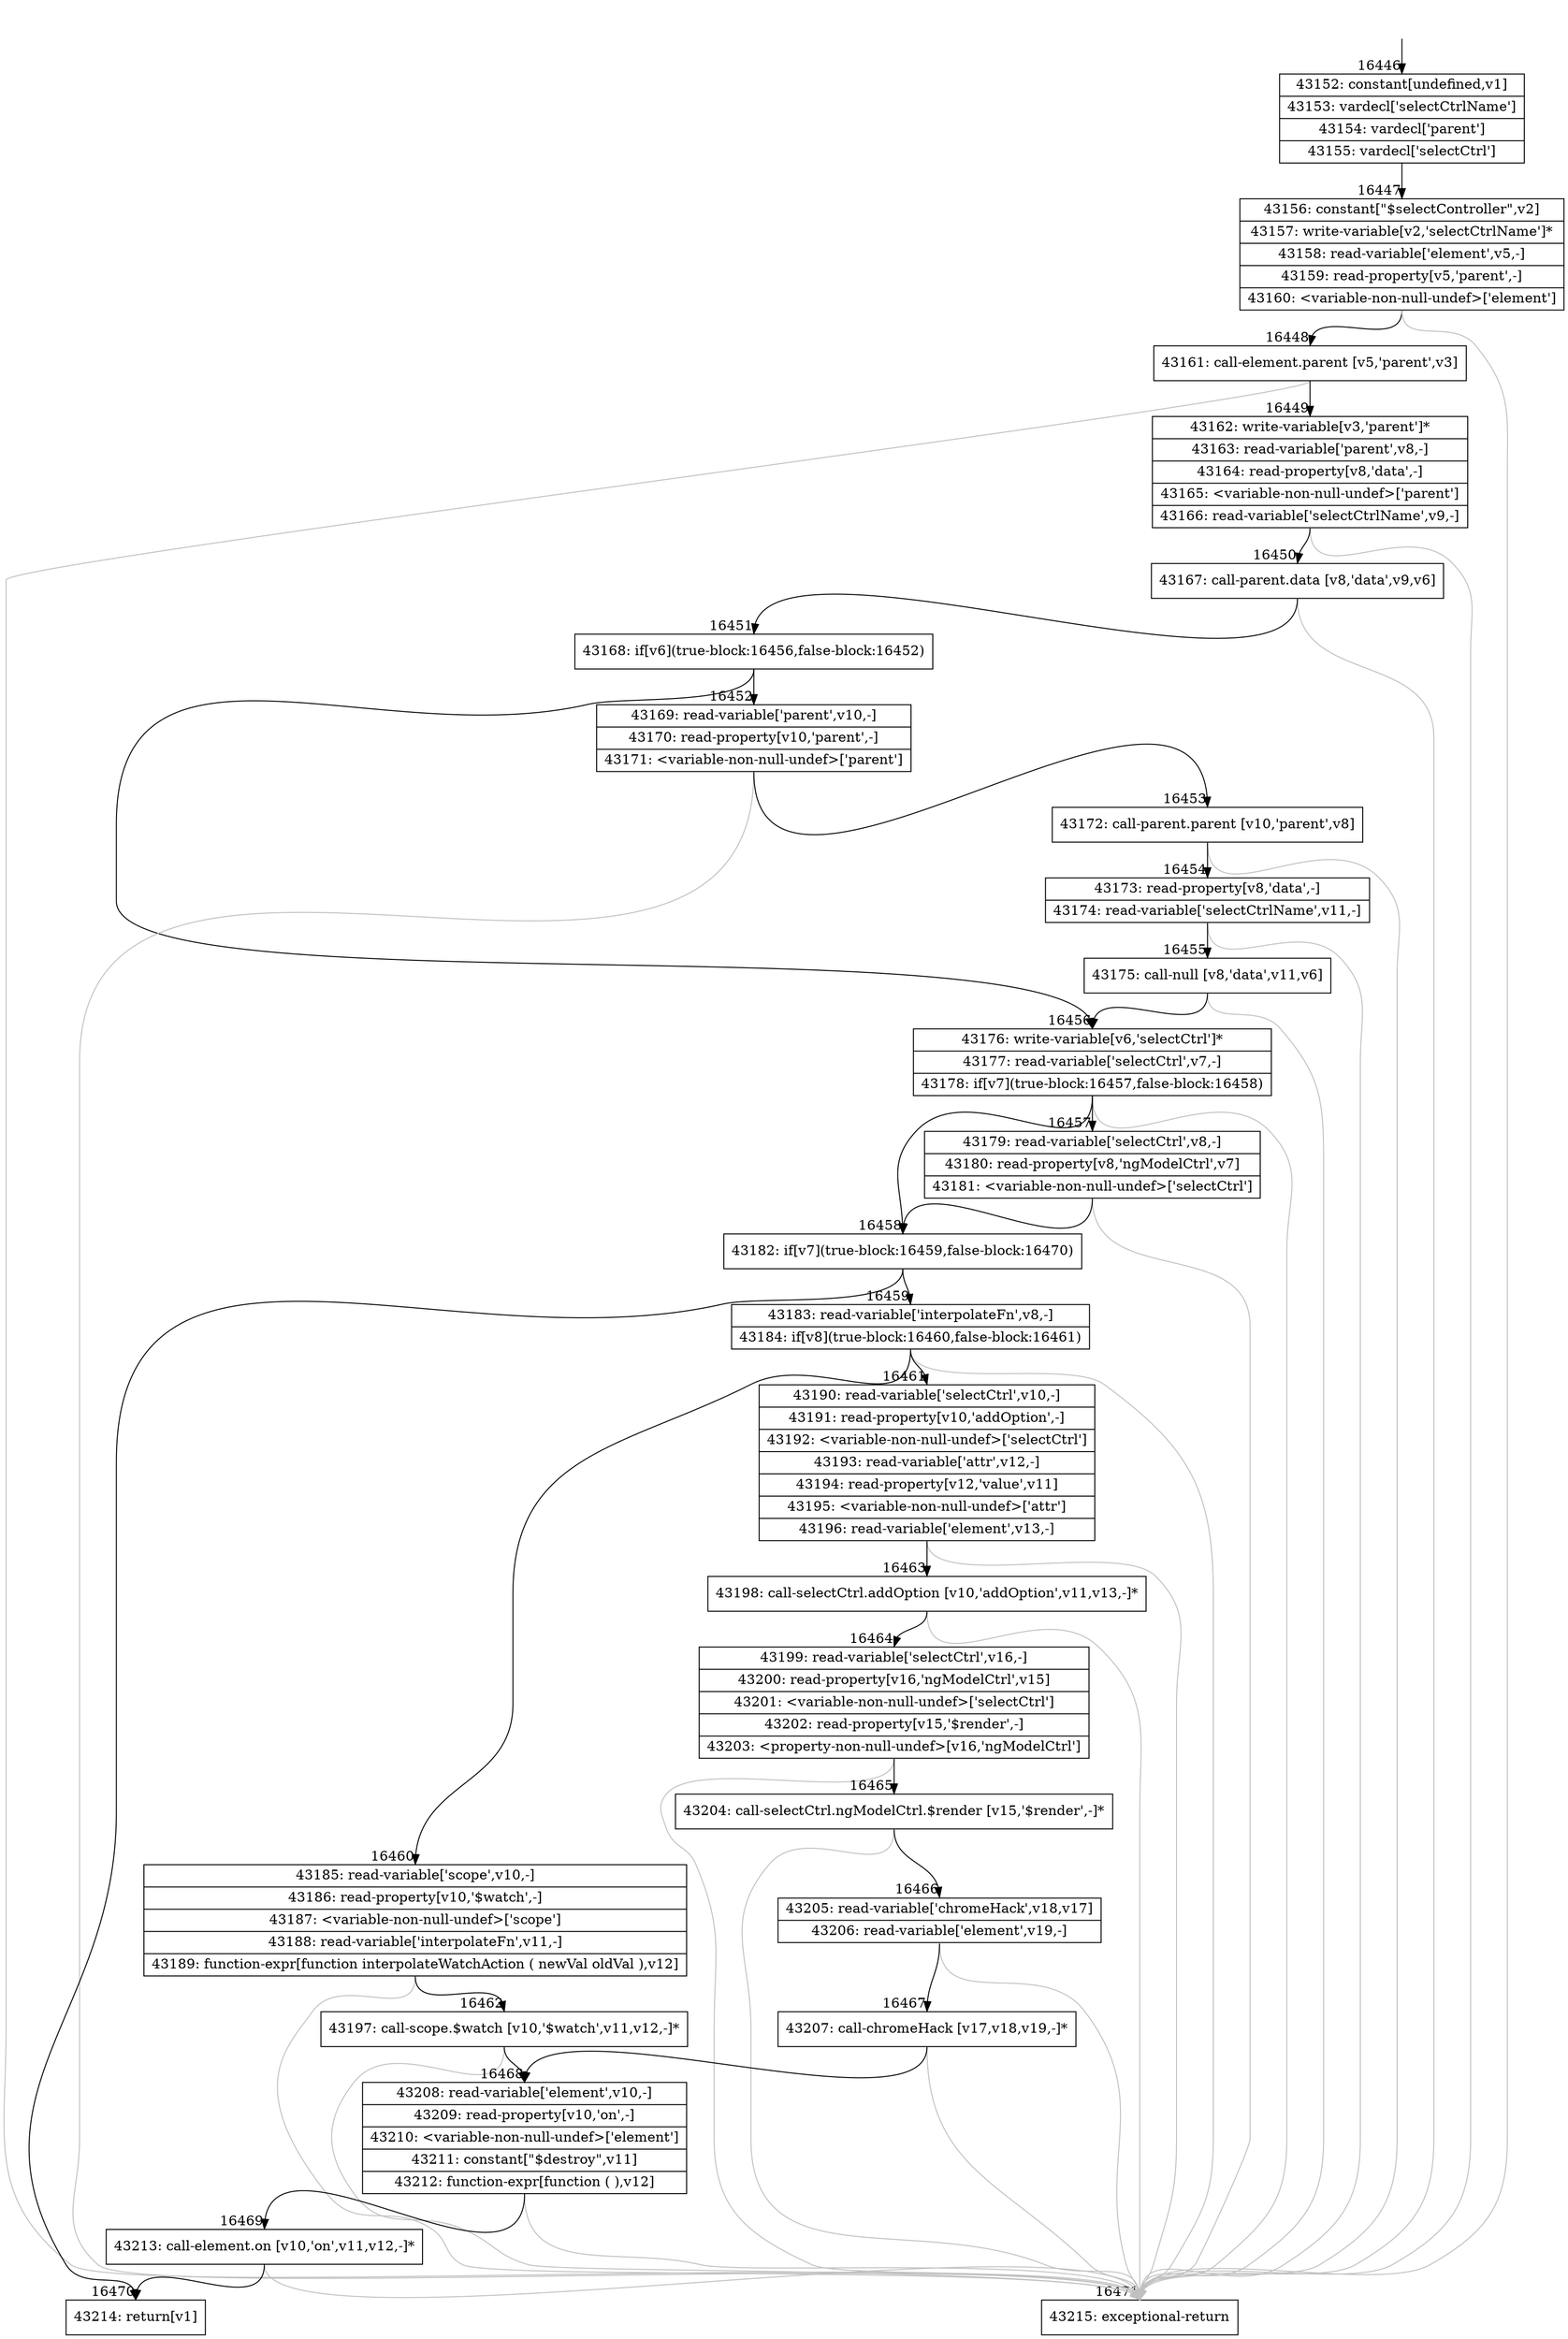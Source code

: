 digraph {
rankdir="TD"
BB_entry1330[shape=none,label=""];
BB_entry1330 -> BB16446 [tailport=s, headport=n, headlabel="    16446"]
BB16446 [shape=record label="{43152: constant[undefined,v1]|43153: vardecl['selectCtrlName']|43154: vardecl['parent']|43155: vardecl['selectCtrl']}" ] 
BB16446 -> BB16447 [tailport=s, headport=n, headlabel="      16447"]
BB16447 [shape=record label="{43156: constant[\"$selectController\",v2]|43157: write-variable[v2,'selectCtrlName']*|43158: read-variable['element',v5,-]|43159: read-property[v5,'parent',-]|43160: \<variable-non-null-undef\>['element']}" ] 
BB16447 -> BB16448 [tailport=s, headport=n, headlabel="      16448"]
BB16447 -> BB16471 [tailport=s, headport=n, color=gray, headlabel="      16471"]
BB16448 [shape=record label="{43161: call-element.parent [v5,'parent',v3]}" ] 
BB16448 -> BB16449 [tailport=s, headport=n, headlabel="      16449"]
BB16448 -> BB16471 [tailport=s, headport=n, color=gray]
BB16449 [shape=record label="{43162: write-variable[v3,'parent']*|43163: read-variable['parent',v8,-]|43164: read-property[v8,'data',-]|43165: \<variable-non-null-undef\>['parent']|43166: read-variable['selectCtrlName',v9,-]}" ] 
BB16449 -> BB16450 [tailport=s, headport=n, headlabel="      16450"]
BB16449 -> BB16471 [tailport=s, headport=n, color=gray]
BB16450 [shape=record label="{43167: call-parent.data [v8,'data',v9,v6]}" ] 
BB16450 -> BB16451 [tailport=s, headport=n, headlabel="      16451"]
BB16450 -> BB16471 [tailport=s, headport=n, color=gray]
BB16451 [shape=record label="{43168: if[v6](true-block:16456,false-block:16452)}" ] 
BB16451 -> BB16456 [tailport=s, headport=n, headlabel="      16456"]
BB16451 -> BB16452 [tailport=s, headport=n, headlabel="      16452"]
BB16452 [shape=record label="{43169: read-variable['parent',v10,-]|43170: read-property[v10,'parent',-]|43171: \<variable-non-null-undef\>['parent']}" ] 
BB16452 -> BB16453 [tailport=s, headport=n, headlabel="      16453"]
BB16452 -> BB16471 [tailport=s, headport=n, color=gray]
BB16453 [shape=record label="{43172: call-parent.parent [v10,'parent',v8]}" ] 
BB16453 -> BB16454 [tailport=s, headport=n, headlabel="      16454"]
BB16453 -> BB16471 [tailport=s, headport=n, color=gray]
BB16454 [shape=record label="{43173: read-property[v8,'data',-]|43174: read-variable['selectCtrlName',v11,-]}" ] 
BB16454 -> BB16455 [tailport=s, headport=n, headlabel="      16455"]
BB16454 -> BB16471 [tailport=s, headport=n, color=gray]
BB16455 [shape=record label="{43175: call-null [v8,'data',v11,v6]}" ] 
BB16455 -> BB16456 [tailport=s, headport=n]
BB16455 -> BB16471 [tailport=s, headport=n, color=gray]
BB16456 [shape=record label="{43176: write-variable[v6,'selectCtrl']*|43177: read-variable['selectCtrl',v7,-]|43178: if[v7](true-block:16457,false-block:16458)}" ] 
BB16456 -> BB16458 [tailport=s, headport=n, headlabel="      16458"]
BB16456 -> BB16457 [tailport=s, headport=n, headlabel="      16457"]
BB16456 -> BB16471 [tailport=s, headport=n, color=gray]
BB16457 [shape=record label="{43179: read-variable['selectCtrl',v8,-]|43180: read-property[v8,'ngModelCtrl',v7]|43181: \<variable-non-null-undef\>['selectCtrl']}" ] 
BB16457 -> BB16458 [tailport=s, headport=n]
BB16457 -> BB16471 [tailport=s, headport=n, color=gray]
BB16458 [shape=record label="{43182: if[v7](true-block:16459,false-block:16470)}" ] 
BB16458 -> BB16459 [tailport=s, headport=n, headlabel="      16459"]
BB16458 -> BB16470 [tailport=s, headport=n, headlabel="      16470"]
BB16459 [shape=record label="{43183: read-variable['interpolateFn',v8,-]|43184: if[v8](true-block:16460,false-block:16461)}" ] 
BB16459 -> BB16460 [tailport=s, headport=n, headlabel="      16460"]
BB16459 -> BB16461 [tailport=s, headport=n, headlabel="      16461"]
BB16459 -> BB16471 [tailport=s, headport=n, color=gray]
BB16460 [shape=record label="{43185: read-variable['scope',v10,-]|43186: read-property[v10,'$watch',-]|43187: \<variable-non-null-undef\>['scope']|43188: read-variable['interpolateFn',v11,-]|43189: function-expr[function interpolateWatchAction ( newVal oldVal ),v12]}" ] 
BB16460 -> BB16462 [tailport=s, headport=n, headlabel="      16462"]
BB16460 -> BB16471 [tailport=s, headport=n, color=gray]
BB16461 [shape=record label="{43190: read-variable['selectCtrl',v10,-]|43191: read-property[v10,'addOption',-]|43192: \<variable-non-null-undef\>['selectCtrl']|43193: read-variable['attr',v12,-]|43194: read-property[v12,'value',v11]|43195: \<variable-non-null-undef\>['attr']|43196: read-variable['element',v13,-]}" ] 
BB16461 -> BB16463 [tailport=s, headport=n, headlabel="      16463"]
BB16461 -> BB16471 [tailport=s, headport=n, color=gray]
BB16462 [shape=record label="{43197: call-scope.$watch [v10,'$watch',v11,v12,-]*}" ] 
BB16462 -> BB16468 [tailport=s, headport=n, headlabel="      16468"]
BB16462 -> BB16471 [tailport=s, headport=n, color=gray]
BB16463 [shape=record label="{43198: call-selectCtrl.addOption [v10,'addOption',v11,v13,-]*}" ] 
BB16463 -> BB16464 [tailport=s, headport=n, headlabel="      16464"]
BB16463 -> BB16471 [tailport=s, headport=n, color=gray]
BB16464 [shape=record label="{43199: read-variable['selectCtrl',v16,-]|43200: read-property[v16,'ngModelCtrl',v15]|43201: \<variable-non-null-undef\>['selectCtrl']|43202: read-property[v15,'$render',-]|43203: \<property-non-null-undef\>[v16,'ngModelCtrl']}" ] 
BB16464 -> BB16465 [tailport=s, headport=n, headlabel="      16465"]
BB16464 -> BB16471 [tailport=s, headport=n, color=gray]
BB16465 [shape=record label="{43204: call-selectCtrl.ngModelCtrl.$render [v15,'$render',-]*}" ] 
BB16465 -> BB16466 [tailport=s, headport=n, headlabel="      16466"]
BB16465 -> BB16471 [tailport=s, headport=n, color=gray]
BB16466 [shape=record label="{43205: read-variable['chromeHack',v18,v17]|43206: read-variable['element',v19,-]}" ] 
BB16466 -> BB16467 [tailport=s, headport=n, headlabel="      16467"]
BB16466 -> BB16471 [tailport=s, headport=n, color=gray]
BB16467 [shape=record label="{43207: call-chromeHack [v17,v18,v19,-]*}" ] 
BB16467 -> BB16468 [tailport=s, headport=n]
BB16467 -> BB16471 [tailport=s, headport=n, color=gray]
BB16468 [shape=record label="{43208: read-variable['element',v10,-]|43209: read-property[v10,'on',-]|43210: \<variable-non-null-undef\>['element']|43211: constant[\"$destroy\",v11]|43212: function-expr[function ( ),v12]}" ] 
BB16468 -> BB16469 [tailport=s, headport=n, headlabel="      16469"]
BB16468 -> BB16471 [tailport=s, headport=n, color=gray]
BB16469 [shape=record label="{43213: call-element.on [v10,'on',v11,v12,-]*}" ] 
BB16469 -> BB16470 [tailport=s, headport=n]
BB16469 -> BB16471 [tailport=s, headport=n, color=gray]
BB16470 [shape=record label="{43214: return[v1]}" ] 
BB16471 [shape=record label="{43215: exceptional-return}" ] 
//#$~ 28245
}
